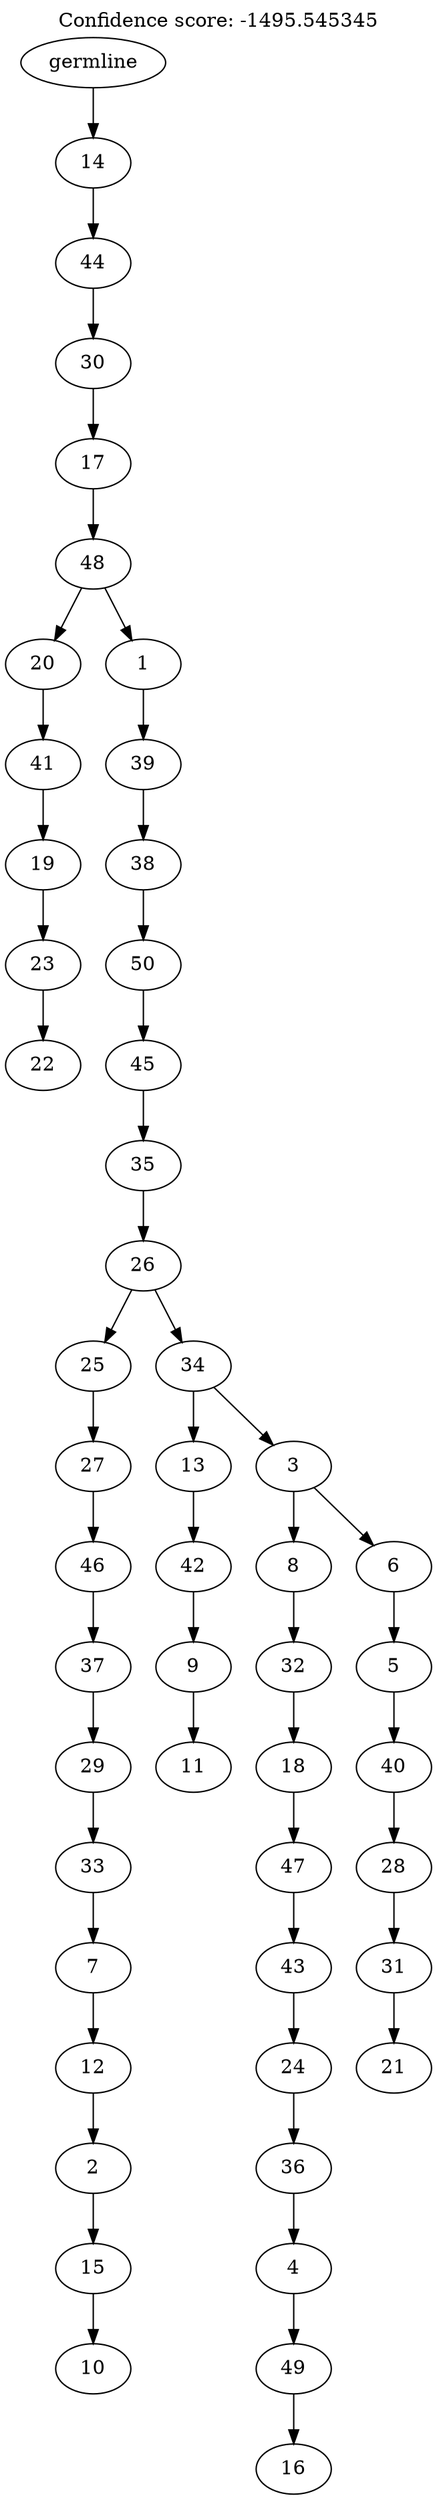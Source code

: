 digraph g {
	"49" -> "50";
	"50" [label="22"];
	"48" -> "49";
	"49" [label="23"];
	"47" -> "48";
	"48" [label="19"];
	"46" -> "47";
	"47" [label="41"];
	"44" -> "45";
	"45" [label="10"];
	"43" -> "44";
	"44" [label="15"];
	"42" -> "43";
	"43" [label="2"];
	"41" -> "42";
	"42" [label="12"];
	"40" -> "41";
	"41" [label="7"];
	"39" -> "40";
	"40" [label="33"];
	"38" -> "39";
	"39" [label="29"];
	"37" -> "38";
	"38" [label="37"];
	"36" -> "37";
	"37" [label="46"];
	"35" -> "36";
	"36" [label="27"];
	"33" -> "34";
	"34" [label="11"];
	"32" -> "33";
	"33" [label="9"];
	"31" -> "32";
	"32" [label="42"];
	"29" -> "30";
	"30" [label="16"];
	"28" -> "29";
	"29" [label="49"];
	"27" -> "28";
	"28" [label="4"];
	"26" -> "27";
	"27" [label="36"];
	"25" -> "26";
	"26" [label="24"];
	"24" -> "25";
	"25" [label="43"];
	"23" -> "24";
	"24" [label="47"];
	"22" -> "23";
	"23" [label="18"];
	"21" -> "22";
	"22" [label="32"];
	"19" -> "20";
	"20" [label="21"];
	"18" -> "19";
	"19" [label="31"];
	"17" -> "18";
	"18" [label="28"];
	"16" -> "17";
	"17" [label="40"];
	"15" -> "16";
	"16" [label="5"];
	"14" -> "15";
	"15" [label="6"];
	"14" -> "21";
	"21" [label="8"];
	"13" -> "14";
	"14" [label="3"];
	"13" -> "31";
	"31" [label="13"];
	"12" -> "13";
	"13" [label="34"];
	"12" -> "35";
	"35" [label="25"];
	"11" -> "12";
	"12" [label="26"];
	"10" -> "11";
	"11" [label="35"];
	"9" -> "10";
	"10" [label="45"];
	"8" -> "9";
	"9" [label="50"];
	"7" -> "8";
	"8" [label="38"];
	"6" -> "7";
	"7" [label="39"];
	"5" -> "6";
	"6" [label="1"];
	"5" -> "46";
	"46" [label="20"];
	"4" -> "5";
	"5" [label="48"];
	"3" -> "4";
	"4" [label="17"];
	"2" -> "3";
	"3" [label="30"];
	"1" -> "2";
	"2" [label="44"];
	"0" -> "1";
	"1" [label="14"];
	"0" [label="germline"];
	labelloc="t";
	label="Confidence score: -1495.545345";
}
